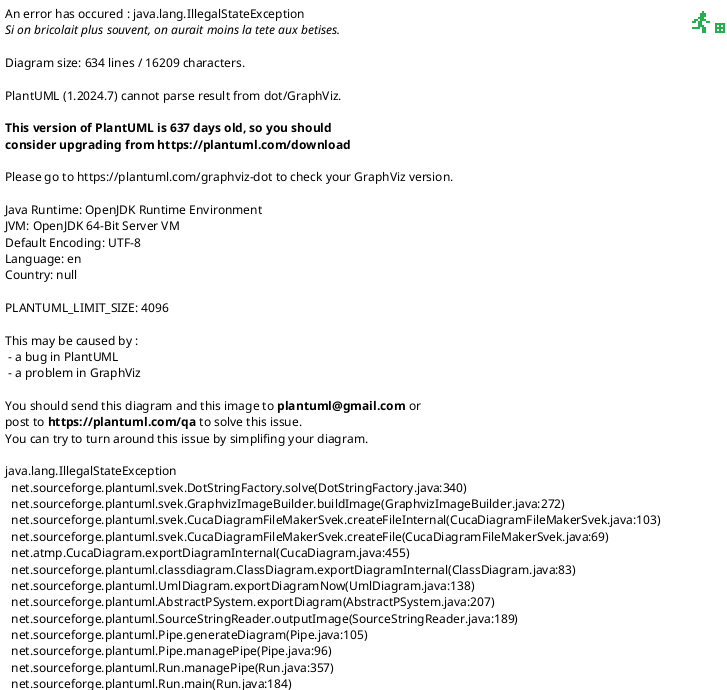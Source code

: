 @startuml etrobocon2025-japanese-class-diagram
!pragma useVerticalIf on

' レイアウト調整
skinparam linetype ortho
skinparam nodesep 50
skinparam ranksep 50
skinparam minClassWidth 100
skinparam maxMessageSize 150
skinparam maxBoxSize 150
skinparam svgMaxWidth 10000
skinparam svgMaxHeight 6000
skinparam defaultFontSize 10
skinparam classFontSize 9
skinparam packageFontSize 10

' 配置指示
!define LAYOUT_TOP_TO_BOTTOM_DIRECTION top to bottom direction

' サブシステム、走行システム
package "走行システム" {
  ' 走行システムを構成する細かなサブシステムの1つ、走行制御システム
  package "走行制御システム" {
    ' 走行システムのうち、走行制御システムを構成するパッケージの1つ、走行計画部
    package "走行計画部" {
      ' コマンドの列挙型
      enum コマンド {
        AR
        DS
        CS
        DL
        DCL
        ' CDCL
        CL
        CDL
        EC
        SL
        SS
        MCA
        BCA
        CRA
        ' NONE
      }

      ' 攻略エリアの列挙型
      enum 攻略エリア {
        ライントレースエリア
        ダブルループエリア
        スマートキャリーエリア
      }

      ' メインクラス
      class ETロボコン2025 {
        + {static} 競技攻略を開始する(): void
        - {static} ロボット: Robot
      }

      ' 攻略システムクラス
      class 攻略システム {
        + 攻略する(): void
        - 攻略するエリア: 攻略エリア
        - 走行するコース: bool
        - 目標輝度: int
        - {static} const ベースパス: std::string
        - {static} const エリアコマンド名: std::array<std::string, 3>
      }

      ' キャリブレータクラス
      class キャリブレーション {
        + 走行するコースを設定する(): void
        + 目標輝度を測定し設定する(): void
        + カメラ角度調整用のフレームを取得する(): void
        + スタート合図が出るまで待機にする(): void
        + 走行するコースを取得する(): bool
        + 目標輝度を取得する(): int
        - 走行するコース: bool
        - 目標輝度: int
      }

      ' モーションパーサークラス
      class コマンド解析 {
        + {static} 動作リストを生成する(Robot& ロボット, std::string& コマンドファイルパス, int 目標輝度): std::vector<Motion*>
        - {static} コマンドに変換する(const std::string& 文字列): コマンド
        - {static} 真偽値を変換する(const std::string& コマンド, const std::string& 文字列パラメータ): bool
      }

      ' 文字列操作クラス
      class 文字列操作 {
        + {static} 改行文字を削除する(const std::string& 文字列): std::string
      }
    }

    ' 走行システムのうち、走行制御システムを構成するパッケージの1つ、計算部
    package "計算部" {
      ' PIDゲイン
      struct PIDゲイン {
        + 比例ゲイン: double
        + 積分ゲイン: double
        + 微分ゲイン: double
      }

      ' 色の列挙型
      enum 色 {
        なし
        黒
        白
        青
        緑
        黄
        赤
      }

      ' PID制御クラス
      class PID制御 {
        + PIDゲインを設定する(double 比例, double 積分, double 微分): void
        + PID計算を実行する(double 現在値, double デルタ): double
        - PIDゲイン: PIDゲイン
        - 前回PID計算時の偏差: double
        - 積分値: double
        - フィルタ微分: double
        - 目標値: double
        - 積分最大値: double
        - 積分最小値: double
        - {static} constexpr アルファ: double
      }

      ' 色識別クラス
      class 色識別 {
        + {static} 文字列から色構造体へ変換する(const std::string& 文字列): 色
        + {static} 色構造体から文字列へ変換する(const 色& 色): const char*
        + {static} HSVから色構造体へ変換する(const spikeapi::ColorSensor::HSV& hsv): 色
      }

      ' 走行距離計算クラス
      class 走行距離計算 {
        + {static} 車輪の回転距離を計算する(int32_t 車輪の回転角度): double
        + {static} 走行距離を計算する(int32_t 右車輪の回転角度, int32_t 左車輪の回転角度): double
      }

      ' 速度計算クラス
      class 速度制御 {
        + 右モーターのpower値を計算する(): double
        + 左モーターのpower値を計算する(): double
        - const 目標速度: double
        - 右モーターのPIDインスタンス: PID制御
        - 左モーターのPIDインスタンス: PID制御
        - 右モーターのpower値: double
        - 左モーターのpower値: double
        - 右モーターで前回PID計算をした時刻: double
        - 左モーターで前回PID計算をした時刻: double
        - {static} constexpr 右モーターの比例ゲイン: double
        - {static} constexpr 右モーターの積分ゲイン: double
        - {static} constexpr 右モーターの微分ゲイン: double
        - {static} constexpr 左モーターの比例ゲイン: double
        - {static} constexpr 左モーターの積分ゲイン: double
        - {static} constexpr 左モーターの微分ゲイン: double
      }
    }

    ' 走行システムのうち、走行制御システムを構成するパッケージの1つ、基本動作部
    package "基本動作部" {
      ' Motionクラス
      abstract class 動作 {
        + 動作コンストラクタ(Robot& ロボット)
        + {abstract} 動作を実行する(): void
        # ロボット: Robot&
      }

      ' ライントレースクラス
      abstract class ライントレース {
        + 動作を実行する(): void
        # {abstract} 事前条件を判定する(): bool
        # {abstract} 事前準備をする(): void
        # {abstract} 継続条件を判定する(): bool
        # 目標速度: double
        # 目標輝度: int
        # PIDゲイン: PIDゲイン
      }

      ' 直進クラス
      abstract class 直進 {
        + 動作を実行する(): void
        # {abstract} 事前条件を判定する(): bool
        # {abstract} 事前準備をする(): void
        # {abstract} 継続条件を判定する(): bool
        # 目標速度: double
      }

      ' 回頭クラス
      abstract class 回頭 {
        + 動作を実行する(): void
        + {abstract} 事前条件を判定する(): bool
        + {abstract} 事前準備をする(): void
        + {abstract} 継続条件を判定する(): bool
        # 速度: double
        # 回頭方向: bool
        # 左モーターの回転方向: int
        # 右モーターの回転方向: int
      }

      ' 色指定ライントレースクラス
      class 色指定ライントレース {
        + 動作を実行する(): void
        # 事前条件を判定する(): bool
        # 事前準備をする(): void
        # 指定色を検出するまで継続判定をする(): bool
        - 色を取得した回数: int
        - 目標色: 色
        - {static} constexpr 指定色を取得したとみなす判定回数: int
      }

      ' 距離指定ライントレースクラス
      class 距離指定ライントレース {
        + 動作を実行する(): void
        # 事前条件を判定する(): bool
        # 事前準備をする(): void
        # 指定距離を走行するまで継続判定をする(): bool
        - 目標距離: double
        - 初期距離: double
      }

      ' 色距離指定ライントレースクラス
      class 色距離指定ライントレース {
        + 動作を実行する(): void
        # 事前条件を判定する(): bool
        # 事前準備をする(): void
        # 指定色または指定距離を走行するまで継続判定をする(): bool
        - 色を取得した回数: int
        - 目標色: 色
        - 目標距離: double
        - 初期距離: double
        - {static} constexpr 指定色を取得したとみなす判定回数: int
      }

      ' 距離指定直進クラス
      class 距離指定直進 {
        + 動作を実行する(): void
        # 事前条件を判定する(): bool
        # 事前準備をする(): void
        # 指定距離まで継続判定をする(): bool
        - 目標距離: double
        - 初期距離: double
      }

      ' 色指定直進クラス
      class 色指定直進 {
        + 動作を実行する(): void
        # 事前条件を判定する(): bool
        # 事前準備をする(): void
        # 指定色を検出するまで継続判定をする(): bool
        - 色を取得した回数: int
        - 目標色: 色
        - {static} constexpr 判定回数: int
      }

      ' 角度指定回頭クラス
      class 角度指定回頭 {
        + 動作を実行する(): void
        # 事前準備をする(): void
        # 事前条件を判定する(): bool
        # 指定角度まで継続判定をする(): bool
        - 左車輪の目標距離: double
        - 右車輪の目標距離: double
        - 目標角度: int
      }

      ' カメラ走行系、地区大会のモデルでは書かない予定

      ' ' カメラPID監視クラス
      ' abstract class カメラPID追跡 {
      '   + 動作を実行する(): void
      '   # {abstract} 事前条件を判定する(): bool
      '   # {abstract} 事前準備をする(): void
      '   # {abstract} 継続条件を判定する(): bool
      '   # バウンディングボックス検出: バウンディングボックス検出&
      '   # 検出結果: バウンディングボックス検出結果
      '   # 目標速度: double
      '   # 目標X座標: int
      '   # PIDゲイン: PIDゲイン
      ' }

      ' ' 距離指定カメラライントレースクラス
      ' class 距離指定カメラライントレース {
      '   + 動作を実行する(): void
      '   # 事前条件を判定する(): bool
      '   # 事前準備をする(): void
      '   # 継続条件を判定する(): bool
      '   - 目標距離: double
      '   - 初期距離: double
      '   - バウンディングボックス検出: std::unique_ptr<バウンディングボックス検出>
      ' }

      ' ' 色距離指定カメラライントレースクラス
      ' class 色距離指定カメラライントレース {
      '   + 動作を実行する(): void
      '   # 事前条件を判定する(): bool
      '   # 事前準備をする(): void
      '   # 継続条件を判定する(): bool
      '   - {static} constexpr 判定回数: int
      '   - 色カウント: int
      '   - 目標色: 色
      '   - 目標距離: double
      '   - 初期距離: double
      '   - バウンディングボックス検出: std::unique_ptr<バウンディングボックス検出>
      ' }

      ' ' カメラフレーム復帰クラス
      ' class カメラ復帰動作 {
      '   + 動作を実行する(): void
      '   - バウンディングボックス検出: std::unique_ptr<バウンディングボックス検出>
      '   - 検出結果: バウンディングボックス検出結果
      '   - 復帰角度: int
      '   - 速度: double
      '   - 回頭方向: bool
      '   - {static} constexpr フレーム数: int
      ' }

      ' エッジ変更クラス
      class エッジ変更 {
        + 動作を実行する(): void
        - エッジ: bool
      }

      ' スリープクラス
      class スリープ {
        + 動作を実行する(): void
        - ミリ秒: int
      }
    }

    ' 走行システムのうち、走行制御システムを構成するパッケージの1つ、複合動作部
    package "複合動作部" {
      ' 複合動作クラス
      abstract class 複合動作 {
        + 複合動作コンストラクタ(Robot& ロボット)
        + {abstract} 動作を実行する(): void
      }

      ' ミニフィグカメラアクション
      class ミニフィグカメラ動作 {
        + ミニフィグ撮影動作を実行する(): void
        - 回頭方向: bool
        - 前目標角度: int
        - 後目標角度: int
        - 目標回転速度: double
        - 後進目標距離: double
        - 前進目標距離: double
        - 後進速度: double
        - 前進速度: double
        - ミニフィグを撮影する位置: int
        - {static} constexpr ファイルパス: const char*
        - {static} constexpr アップロードファイル名: const char*
        - 事前条件を判定する(): bool
        - ミニフィグの向きを取得する(cv::Mat& フレーム): void
      }

      ' 風景プラレールカメラアクション
      class 風景プラレールカメラ動作 {
        + 風景プラレール撮影動作を実行する(): void
        - 回頭方向: bool
        - 前目標角度: int
        - 後目標角度: int
        - 目標回転速度: double
        - 閾値: double
        - 動体とみなす輪郭の最小面積: double
        - 風景プラレールを撮影する位置: int
        - 関心領域: cv::Rect
        - 事前条件を判定する(): bool
        - 風景方向を取得する(cv::Mat& フレーム): void
      }

      ' プラレールカメラアクション
      class プラレールカメラ動作 {
        + 動作を実行する(): void
        + 保存する画像のファイル名を設定する(const std::string& ファイル名): void
        + 保存する画像のファイルパスを取得する() const: const char*
        + 保存する画像のファイル名を取得する() const: const std::string&
        - 風景フレームを取得する(): void
        - {static} constexpr 非検知とする検知回数: int
        - {static} constexpr ファイルパス: const char*
        - 保存する画像のファイル名: std::string
      }
    }
  }

  ' 走行システムを構成する細かなサブシステムの1つ、走行体情報管理システム
  package "走行体情報管理システム" {
    ' 走行体情報管理システムを構成するパッケージの1つ、走行体情報部
    package "走行体情報部" {
      ' ミニフィグの向き判定結果
      struct ミニフィグの向き判定結果 {
        + 判定成否: bool
        + 方向: ミニフィグの向き
      }

      ' ミニフィグの向きの列挙型
      enum ミニフィグの向き {
        前方
        右方
        後方
        左方
      }

      ' 風景方向判定結果
      struct 風景方向判定結果 {
        + 判定成否: bool
        + 方向: 風景方向
      }

      ' 風景方向の列挙型
      enum 風景方向 {
        前方
        右方
        後方
        左方
      }

      ' システム定数
      class システム情報 <<constants>> {
        + {static} 円周率: double
        + {static} ラジアンから度へ変換する係数: double
        + {static} 度からラジアンへ変換する係数: double
        + {static} constexpr 車軸幅: double
        + {static} constexpr 車輪半径: double
        + {static} constexpr 規定のカメラ解像度の幅: int
        + {static} constexpr 規定のカメラ解像度の高さ: int
        + {static} constexpr 最小のカメラ解像度の幅: int
        + {static} constexpr 最小のカメラ解像度の高さ: int
        + {static} constexpr 最大のカメラ解像度の幅: int
        + {static} constexpr 最大のカメラ解像度の高さ: int
      }

      ' ロボットクラス
      ' 風景方向判定結果 は実装予定の変数と関係を記述している
      class ロボット {
        + ロボットコンストラクタ()
        + ロボットコンストラクタ(カメラキャプチャインターフェース& cam)
        + モーター制御インスタンスを取得する(): モーター制御&
        + カメラキャプチャインスタンスを取得する(): カメラキャプチャインターフェース&
        + カラーセンサーインスタンスを取得する(): spikeapi::ColorSensor&
        + クロックインスタンスを取得する(): spikeapi::Clock&
        + ボタンインスタンスを取得する(): spikeapi::Button&
        + フォースセンサーインスタンスを取得する(): spikeapi::ForceSensor&
        + ディスプレイインスタンスを取得する(): spikeapi::Display&
        + エッジを設定する(bool エッジ): void
        + エッジを取得する() const: bool
        + ミニフィグの向きの判定結果を取得する(): ミニフィグの向き判定結果&
        + 風景方向の判定結果を取得する(): 風景方向判定結果&
        - モーター制御のインスタンス: モーター制御
        - デフォルトカメラキャプチャのインスタンス: カメラキャプチャ
        - カメラキャプチャインターフェース: カメラキャプチャインターフェース&
        - カラーセンサーのインスタンス: spikeapi::ColorSensor
        - クロックのインスタンス: spikeapi::Clock
        - ボタンのインスタンス: spikeapi::Button
        - フォースセンサーのインスタンス: spikeapi::ForceSensor
        - ディスプレイのインスタンス: spikeapi::Display
        - ミニフィグの向きの判定結果: ミニフィグの向き判定結果
        - 風景方向の判定結果: 風景方向判定結果
        - エッジ: bool
      }
    }

    ' 走行体情報管理システムを構成するパッケージの1つ、SPIKE API ラッパー
    package "SPIKE API ラッパー" {
      ' モーター制御クラス
      class モーター制御 {
        + {static} constexpr power値の上限値: int
        + {static} constexpr power値の下限値: int
        + 右モーターのpower値を設定する(int power値): void
        + 左モーターのpower値を設定する(int power値): void
        + 右モーターのpower値をリセットする(): void
        + 左モーターのpower値をリセットする(): void
        + 左右のモーターのpower値をリセットする(): void
        + 右モーターの速度を設定する(double 速度): void
        + 左モーターの速度を設定する(double 速度): void
        + 左右のモーターを停止する(): void
        + ブレーキをかけて左右のモーターを停止する(): void
        + アームモーターのpower値を設定する(int power値): void
        + アームモーターのpower値をリセットする(): void
        + アームモーターを停止する(): void
        + アームモーターを止めて角度を保持する(): void
        + 右モーターの回転数を取得する(): int32_t
        + 左モーターの回転数を取得する(): int32_t
        + アームモーターの回転数を取得する(): int32_t
        + 右モーターのpower値を取得する(): int
        + 左モーターのpower値を取得する(): int
        + アームモーターのpower値を取得する(): int
        + 右モーターの速度を取得する(): double
        + 左モーターの速度を取得する(): double
        - 右モーターのインスタンス: spikeapi::Motor
        - 左モーターのインスタンス: spikeapi::Motor
        - アームモーターのインスタンス: spikeapi::Motor
        - 左右のモーターに入力するpower値を制限する(int power値): int
      }
    }
  }
}

' サブシステム、撮影システム
package "撮影システム" {
  ' 撮影システムを構成するパッケージの1つ、配置エリアA撮影部
  package "配置エリアA撮影部" {
    ' ミニフィグ向き判定クラス
    class ミニフィグの向き検出 {
      + ミニフィグの向きを検出する(const cv::Mat& フレーム, ミニフィグの向き判定結果& 結果): void
      - ネットワーク: cv::dnn::Net
      - モデルパス: std::string
      - 出力画像パス: std::string
      - 前処理をする(const cv::Mat& フレーム, float スケール係数, int X方向のパディング量, int Y方向のパディング量): cv::Mat
      - 後処理をする(const std::vector<cv::Mat>& 出力, const cv::Mat& フレーム, float スケール係数, int X方向のパディング量, int Y方向のパディング量, ミニフィグの向き判定結果& 結果): void
    }
  }

  ' 撮影システムを構成するパッケージの1つ、配置エリアB撮影部
  package "配置エリアB撮影部" {
    ' 動体検出クラス
    class 動体検出 {
      + 風景を設定する(const cv::Mat& 風景): bool
      + 動体を検出する(const cv::Mat& フレーム, バウンディングボックス検出結果& 結果): void
      + 2枚のフレームを比較する(const cv::Mat& 第1フレーム, const cv::Mat& 第2フレーム): std::vector<cv::Point>
      - 閾値: double
      - 動体とみなす輪郭の最小面積: double
      - 関心領域: cv::Rect
      - 風景フレーム: cv::Mat
    }

    ' 画像処理系
    struct バウンディングボックス検出結果 {
      + 検出結果: bool
      + 左上: cv::Point
      + 右上: cv::Point
      + 左下: cv::Point
      + 右下: cv::Point
    }

    abstract class バウンディングボックス検出 {
      + {abstract} 境界のバウンディングボックスを検出する(const cv::Mat& フレーム, バウンディングボックス検出結果& 結果): void
    }

    class ラインバウンディングボックス検出 {
      + ラインのバウンディングボックスを検出する(const cv::Mat& フレーム, バウンディングボックス検出結果& 結果): void
      - {static} ラインとみなす輪郭の最小面積: double
      - 下位HSV: cv::Scalar
      - 上位HSV: cv::Scalar
      - 関心領域: cv::Rect
      - 解像度: cv::Size
      - パラメータを検証する(): void
    }

    ' 風景向き判定クラス
    class 風景方向検出 {
      + 風景方向を検出する(const cv::Mat& フレーム, 風景方向判定結果& 結果): void
      - ネットワーク: cv::dnn::Net
      - モデルパス: std::string
      - 出力画像パス: std::string
      - 前処理をする(const cv::Mat& フレーム, float スケール係数, int X方向のパディング量, int Y方向のパディング量): cv::Mat
      - 後処理をする(const std::vector<cv::Mat>& ネットワークの出力結果, const cv::Mat& フレーム, float スケール係数, int X方向のパディング量, int Y方向のパディング量, 風景方向判定結果& 結果): void
    }
  }

' 撮影システムを構成するパッケージの1つ、USBカメラインターフェース
  package "USBカメラインターフェース" {
    ' カメラキャプチャーインターフェース
    abstract class カメラキャプチャインターフェース {
      + {abstract} 利用可能なカメラIDを検索する(int 最大テスト数): int
      + {abstract} カメラIDを取得する(): int
      + {abstract} カメラIDを設定する(int ID): bool
      + {abstract} カメラを開放する(): bool
      + {abstract} 撮影プロパティを設定する(double 幅, double 高さ): void
      + {abstract} フレームを取得する(cv::Mat& 出力フレーム): bool
    }

    ' カメラキャプチャークラス
    class カメラキャプチャ {
      + 利用可能カメラIDを検索する(int 最大テスト数): int
      + カメラIDを取得する(): int
      + カメラIDを設定する(int ID): bool
      + カメラを開放する(): bool
      + 撮影プロパティを設定する(double 幅, double 高さ): void
      + フレームを取得する(cv::Mat& 出力フレーム): bool
      - カメラID: int
    }

    ' フレーム保存クラス
    class フレーム保存 {
      + {static} 画像を保存する(cv::Mat& フレーム, const std::string& ファイルパス, const std::string& ファイル名): void
      - {static} inline 画像拡張子: std::string
    }
  }
}

' サブシステム、ユーティリティシステム
package "ユーティリティシステム" {
  package "コマンド実行部" {
    ' シェルコマンド実行クラス
    class コマンド実行器 {
      + {static} コマンドを実行する(const std::string& command): int
    }
  }
}

' サブシステム、走行体・無線通信デバイス間通信システム
package "走行体・無線通信デバイス間通信システム" {
  ' 走行体から無線通信デバイスへの画像アップロードクラス
  class 無線通信デバイス間通信 {
    + {static} 走行体から無線通信デバイスへ画像をアップロードする(const std::string& ファイル名, int 通信試行回数): bool
  }
}

' サブシステム、画像アップロードシステム
package "画像アップロードシステム" {
  ' 別リポジトリの etrobocon2025-comm-device-system を参照
  ' 無線通信デバイスから競技システムへの画像アップロードクラス
  class 競技システム間通信 {
    + 無線通信デバイスから競技システムへ画像をアップロードする(std::string imagePath): bool
  }
}

' 関係性の定義（同じ内容なので変更なし）

' 1. 継承関係 (Inheritance)
ライントレース --|> 動作 : 継承
直進 --|> 動作 : 継承
回頭 --|> 動作 : 継承
複合動作 --|> 動作 : 継承

距離指定ライントレース --|> ライントレース : 継承
色指定ライントレース --|> ライントレース : 継承
色距離指定ライントレース --|> ライントレース : 継承

距離指定直進 --|> 直進 : 継承
色指定直進 --|> 直進 : 継承

角度指定回頭 --|> 回頭 : 継承

' 距離指定カメラライントレース --|> カメラPID追跡 : 継承
' 色距離指定カメラライントレース --|> カメラPID追跡 : 継承

ミニフィグカメラ動作 --|> 複合動作 : 継承
風景プラレールカメラ動作 --|> 複合動作 : 継承
' カメラ復帰動作 --|> 複合動作 : 継承

エッジ変更 --|> 動作 : 継承
スリープ --|> 動作 : 継承

ラインバウンディングボックス検出 --|> バウンディングボックス検出 : 継承
動体検出 --|> バウンディングボックス検出 : 継承

' 2. 実現関係 (Realization)
カメラキャプチャ ..|> カメラキャプチャインターフェース : 実現

' 3. コンポジション関係 (Composition) - 強い所有関係
ETロボコン2025 *-- "1" ロボット : - ロボット
ロボット *-- "1" モーター制御 : - モーターコントローラー
ロボット *-- "1" カメラキャプチャ : - デフォルトカメラキャプチャ
ロボット *-- "1" "spikeapi::ColorSensor" : - カラーセンサー
ロボット *-- "1" "spikeapi::Clock" : - クロック
ロボット *-- "1" "spikeapi::Button" : - ボタン
ロボット *-- "1" "spikeapi::ForceSensor" : - フォースセンサー
ロボット *-- "1" "spikeapi::Display" : - ディスプレイ
ロボット *-- "1" 風景方向判定結果 : - 風景方向の判定結果
ロボット *-- "1" ミニフィグの向き判定結果 : - ミニフィグの向きの判定結果

モーター制御 *-- "3" "spikeapi::Motor" : - 右モーター + 左モーター + アームモーター

PID制御 *-- "1" PIDゲイン : - PIDゲイン

速度制御 *-- "2" PID制御 : - 右モーターのPIDインスタンス + 左モーターのPIDインスタンス

プラレールカメラ動作 *-- "1" 動体検出 : - 動体検出器

色識別 ..> 色 : 依存

' 4. 集約関係 (Aggregation) - 弱い所有関係
' ロボット o-- "1" カメラキャプチャインターフェース : 集約

' 5. 関連関係 (Association) - 永続的な関係
攻略システム "1" -- "1" ロボット : - ロボット
キャリブレーション "1" -- "1" ロボット : - ロボット
動作 "*" -- "1" ロボット : # ロボット
攻略システム "1" -- "0..*" 動作 : + 動作リスト

' 6. 依存関係 (Dependency) - 一時的な使用関係
ETロボコン2025 ..> キャリブレーション : + キャリブレーター
ETロボコン2025 ..> 攻略システム : + ライントレースエリアマスター
ETロボコン2025 ..> 攻略エリア : + ライントレースエリア

攻略システム ..> コマンド解析 : + 動作リストを生成
攻略システム ..> 攻略エリア : - 攻略するエリア

コマンド解析 ..> 動作 : + 動作インスタンス
コマンド解析 ..> コマンド : - コマンドに変換
コマンド解析 ..> 色識別 : + 文字列から色構造体へ変換
コマンド解析 ..> 色指定ライントレース : + CLコマンド
コマンド解析 ..> 距離指定ライントレース : + DLコマンド
コマンド解析 ..> 色距離指定ライントレース : + CDLコマンド
コマンド解析 ..> 距離指定直進 : + DSコマンド
コマンド解析 ..> 色指定直進 : + CSコマンド
コマンド解析 ..> 角度指定回頭 : + ARコマンド
コマンド解析 ..> エッジ変更 : + ECコマンド
コマンド解析 ..> スリープ : + SLコマンド
' コマンド解析 ..> 距離指定カメラライントレース : 依存
' コマンド解析 ..> 色距離指定カメラライントレース : 依存
コマンド解析 ..> ミニフィグカメラ動作 : + MCAコマンド
コマンド解析 ..> 風景プラレールカメラ動作 : + BCAコマンド
' コマンド解析 ..> カメラ復帰動作 : + CRAコマンド
コマンド解析 ..> 文字列操作 : + 改行文字を削除

ライントレース ..> PIDゲイン : # PIDゲイン
ライントレース ..> 色識別 : + HSVから色構造体へ変換
ライントレース ..> 速度制御 : + 速度制御

直進 ..> 速度制御 : + 速度制御
距離指定直進 ..> 走行距離計算 : + 走行距離を計算

角度指定回頭 ..> 走行距離計算 : + 車輪の回転距離を計算
角度指定回頭 ..> システム情報 : + 車軸幅

走行距離計算 ..> システム情報 : + 車輪半径
モーター制御 ..> システム情報 : - power値の制限
速度制御 ..> ロボット : + モーターのpower値を計算
速度制御 ..> システム情報 : + 時間計算
ラインバウンディングボックス検出 ..> システム情報 : + カメラ解像度
プラレールカメラ動作 ..> システム情報 : + ファイルパス
ミニフィグカメラ動作 ..> システム情報 : + ファイルパス

色指定ライントレース ..> 色 : - 目標色
色指定直進 ..> 色 : - 目標色
色指定直進 ..> 色識別 : + HSVから色構造体へ変換
距離指定ライントレース ..> 走行距離計算 : + 走行距離を計算
色指定ライントレース ..> 色識別 : + HSVから色構造体へ変換
色距離指定ライントレース ..> 色 : - 目標色
色距離指定ライントレース ..> 色識別 : + HSVから色構造体へ変換
色距離指定ライントレース ..> 走行距離計算 : + 走行距離を計算

バウンディングボックス検出 ..> バウンディングボックス検出結果 : + 境界のバウンディングボックスを検出
ラインバウンディングボックス検出 ..> バウンディングボックス検出結果 : + ラインのバウンディングボックスを検出
動体検出 ..> バウンディングボックス検出結果 : + 動体を検出

風景方向検出 ..> 風景方向判定結果 : + 風景方向を検出
風景方向検出 ..> 風景方向 : + 方向

ミニフィグの向き検出 ..> ミニフィグの向き判定結果 : + ミニフィグの向きを検出
ミニフィグの向き検出 ..> ミニフィグの向き : + 方向

' 構造体と列挙型の関係
ミニフィグの向き判定結果 ..> ミニフィグの向き : + 方向
風景方向判定結果 ..> 風景方向 : + 方向

ミニフィグカメラ動作 ..> フレーム保存 : + 画像を保存
ミニフィグカメラ動作 ..> ミニフィグの向き検出 : - ミニフィグの向きを取得
ミニフィグカメラ動作 ..> 角度指定回頭 : + 回頭動作
ミニフィグカメラ動作 ..> 距離指定直進 : + 前進・後退動作
プラレールカメラ動作 ..> フレーム保存 : + 画像を保存
動体検出 ..> フレーム保存 : + 風景フレームを保存
風景プラレールカメラ動作 ..> 風景方向検出 : - 風景方向を取得
風景プラレールカメラ動作 ..> プラレールカメラ動作 : + 撮影動作
風景プラレールカメラ動作 ..> 角度指定回頭 : + 回頭動作
ミニフィグカメラ動作 ..> 無線通信デバイス間通信 : + 画像をアップロード
' カメラ復帰動作 ..> カメラキャプチャインターフェース : 依存
' カメラPID追跡 ..> カメラキャプチャインターフェース : 依存
フレーム保存 ..> カメラキャプチャ : + フレームを取得
風景プラレールカメラ動作 ..> 無線通信デバイス間通信 : + 画像をアップロード
' カメラ復帰動作 ..> バウンディングボックス検出 : + ライン検出
' カメラ復帰動作 ..> バウンディングボックス検出結果 : + 検出結果
無線通信デバイス間通信 ..> コマンド実行器 : + コマンドを実行

@enduml

